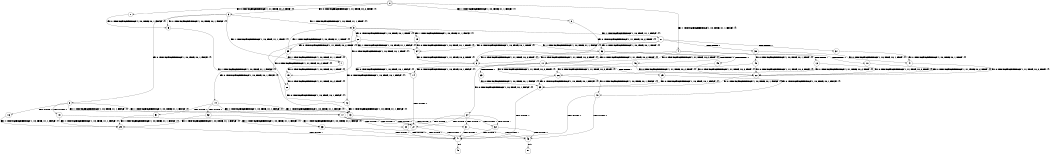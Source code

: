 digraph BCG {
size = "7, 10.5";
center = TRUE;
node [shape = circle];
0 [peripheries = 2];
0 -> 1 [label = "EX !0 !ATOMIC_EXCH_BRANCH (1, +1, TRUE, +0, 2, TRUE) !{}"];
0 -> 2 [label = "EX !1 !ATOMIC_EXCH_BRANCH (1, +0, TRUE, +1, 1, FALSE) !{}"];
0 -> 3 [label = "EX !0 !ATOMIC_EXCH_BRANCH (1, +1, TRUE, +0, 2, TRUE) !{}"];
0 -> 4 [label = "EX !1 !ATOMIC_EXCH_BRANCH (1, +0, TRUE, +1, 1, FALSE) !{}"];
1 -> 5 [label = "EX !0 !ATOMIC_EXCH_BRANCH (1, +0, TRUE, +0, 1, FALSE) !{}"];
2 -> 6 [label = "EX !0 !ATOMIC_EXCH_BRANCH (1, +1, TRUE, +0, 2, TRUE) !{}"];
3 -> 5 [label = "EX !0 !ATOMIC_EXCH_BRANCH (1, +0, TRUE, +0, 1, FALSE) !{}"];
3 -> 7 [label = "EX !1 !ATOMIC_EXCH_BRANCH (1, +0, TRUE, +1, 1, TRUE) !{}"];
3 -> 8 [label = "EX !0 !ATOMIC_EXCH_BRANCH (1, +0, TRUE, +0, 1, FALSE) !{}"];
3 -> 9 [label = "EX !1 !ATOMIC_EXCH_BRANCH (1, +0, TRUE, +1, 1, TRUE) !{}"];
4 -> 6 [label = "EX !0 !ATOMIC_EXCH_BRANCH (1, +1, TRUE, +0, 2, TRUE) !{}"];
4 -> 10 [label = "TERMINATE !1"];
4 -> 11 [label = "EX !0 !ATOMIC_EXCH_BRANCH (1, +1, TRUE, +0, 2, TRUE) !{}"];
4 -> 12 [label = "TERMINATE !1"];
5 -> 13 [label = "EX !1 !ATOMIC_EXCH_BRANCH (1, +0, TRUE, +1, 1, FALSE) !{}"];
6 -> 14 [label = "EX !0 !ATOMIC_EXCH_BRANCH (1, +0, TRUE, +0, 1, FALSE) !{}"];
7 -> 15 [label = "EX !0 !ATOMIC_EXCH_BRANCH (1, +0, TRUE, +0, 1, TRUE) !{}"];
8 -> 13 [label = "EX !1 !ATOMIC_EXCH_BRANCH (1, +0, TRUE, +1, 1, FALSE) !{}"];
8 -> 16 [label = "TERMINATE !0"];
8 -> 17 [label = "EX !1 !ATOMIC_EXCH_BRANCH (1, +0, TRUE, +1, 1, FALSE) !{}"];
8 -> 18 [label = "TERMINATE !0"];
9 -> 15 [label = "EX !0 !ATOMIC_EXCH_BRANCH (1, +0, TRUE, +0, 1, TRUE) !{}"];
9 -> 19 [label = "EX !1 !ATOMIC_EXCH_BRANCH (1, +0, TRUE, +1, 1, FALSE) !{}"];
9 -> 20 [label = "EX !0 !ATOMIC_EXCH_BRANCH (1, +0, TRUE, +0, 1, TRUE) !{}"];
9 -> 21 [label = "EX !1 !ATOMIC_EXCH_BRANCH (1, +0, TRUE, +1, 1, FALSE) !{}"];
10 -> 22 [label = "EX !0 !ATOMIC_EXCH_BRANCH (1, +1, TRUE, +0, 2, TRUE) !{}"];
11 -> 14 [label = "EX !0 !ATOMIC_EXCH_BRANCH (1, +0, TRUE, +0, 1, FALSE) !{}"];
11 -> 23 [label = "TERMINATE !1"];
11 -> 24 [label = "EX !0 !ATOMIC_EXCH_BRANCH (1, +0, TRUE, +0, 1, FALSE) !{}"];
11 -> 25 [label = "TERMINATE !1"];
12 -> 22 [label = "EX !0 !ATOMIC_EXCH_BRANCH (1, +1, TRUE, +0, 2, TRUE) !{}"];
12 -> 26 [label = "EX !0 !ATOMIC_EXCH_BRANCH (1, +1, TRUE, +0, 2, TRUE) !{}"];
13 -> 27 [label = "TERMINATE !0"];
14 -> 27 [label = "TERMINATE !0"];
15 -> 28 [label = "EX !0 !ATOMIC_EXCH_BRANCH (1, +1, TRUE, +0, 2, TRUE) !{}"];
16 -> 29 [label = "EX !1 !ATOMIC_EXCH_BRANCH (1, +0, TRUE, +1, 1, FALSE) !{}"];
17 -> 27 [label = "TERMINATE !0"];
17 -> 30 [label = "TERMINATE !1"];
17 -> 31 [label = "TERMINATE !0"];
17 -> 32 [label = "TERMINATE !1"];
18 -> 29 [label = "EX !1 !ATOMIC_EXCH_BRANCH (1, +0, TRUE, +1, 1, FALSE) !{}"];
18 -> 33 [label = "EX !1 !ATOMIC_EXCH_BRANCH (1, +0, TRUE, +1, 1, FALSE) !{}"];
19 -> 34 [label = "EX !0 !ATOMIC_EXCH_BRANCH (1, +0, TRUE, +0, 1, TRUE) !{}"];
20 -> 28 [label = "EX !0 !ATOMIC_EXCH_BRANCH (1, +1, TRUE, +0, 2, TRUE) !{}"];
20 -> 34 [label = "EX !1 !ATOMIC_EXCH_BRANCH (1, +0, TRUE, +1, 1, FALSE) !{}"];
20 -> 35 [label = "EX !0 !ATOMIC_EXCH_BRANCH (1, +1, TRUE, +0, 2, TRUE) !{}"];
20 -> 36 [label = "EX !1 !ATOMIC_EXCH_BRANCH (1, +0, TRUE, +1, 1, FALSE) !{}"];
21 -> 34 [label = "EX !0 !ATOMIC_EXCH_BRANCH (1, +0, TRUE, +0, 1, TRUE) !{}"];
21 -> 37 [label = "TERMINATE !1"];
21 -> 36 [label = "EX !0 !ATOMIC_EXCH_BRANCH (1, +0, TRUE, +0, 1, TRUE) !{}"];
21 -> 38 [label = "TERMINATE !1"];
22 -> 39 [label = "EX !0 !ATOMIC_EXCH_BRANCH (1, +0, TRUE, +0, 1, FALSE) !{}"];
23 -> 39 [label = "EX !0 !ATOMIC_EXCH_BRANCH (1, +0, TRUE, +0, 1, FALSE) !{}"];
24 -> 27 [label = "TERMINATE !0"];
24 -> 30 [label = "TERMINATE !1"];
24 -> 31 [label = "TERMINATE !0"];
24 -> 32 [label = "TERMINATE !1"];
25 -> 39 [label = "EX !0 !ATOMIC_EXCH_BRANCH (1, +0, TRUE, +0, 1, FALSE) !{}"];
25 -> 40 [label = "EX !0 !ATOMIC_EXCH_BRANCH (1, +0, TRUE, +0, 1, FALSE) !{}"];
26 -> 39 [label = "EX !0 !ATOMIC_EXCH_BRANCH (1, +0, TRUE, +0, 1, FALSE) !{}"];
26 -> 40 [label = "EX !0 !ATOMIC_EXCH_BRANCH (1, +0, TRUE, +0, 1, FALSE) !{}"];
27 -> 41 [label = "TERMINATE !1"];
28 -> 42 [label = "EX !0 !ATOMIC_EXCH_BRANCH (1, +0, TRUE, +0, 1, FALSE) !{}"];
29 -> 41 [label = "TERMINATE !1"];
30 -> 41 [label = "TERMINATE !0"];
31 -> 41 [label = "TERMINATE !1"];
31 -> 43 [label = "TERMINATE !1"];
32 -> 41 [label = "TERMINATE !0"];
32 -> 43 [label = "TERMINATE !0"];
33 -> 41 [label = "TERMINATE !1"];
33 -> 43 [label = "TERMINATE !1"];
34 -> 6 [label = "EX !0 !ATOMIC_EXCH_BRANCH (1, +1, TRUE, +0, 2, TRUE) !{}"];
35 -> 42 [label = "EX !0 !ATOMIC_EXCH_BRANCH (1, +0, TRUE, +0, 1, FALSE) !{}"];
35 -> 7 [label = "EX !1 !ATOMIC_EXCH_BRANCH (1, +0, TRUE, +1, 1, TRUE) !{}"];
35 -> 44 [label = "EX !0 !ATOMIC_EXCH_BRANCH (1, +0, TRUE, +0, 1, FALSE) !{}"];
35 -> 9 [label = "EX !1 !ATOMIC_EXCH_BRANCH (1, +0, TRUE, +1, 1, TRUE) !{}"];
36 -> 6 [label = "EX !0 !ATOMIC_EXCH_BRANCH (1, +1, TRUE, +0, 2, TRUE) !{}"];
36 -> 45 [label = "TERMINATE !1"];
36 -> 11 [label = "EX !0 !ATOMIC_EXCH_BRANCH (1, +1, TRUE, +0, 2, TRUE) !{}"];
36 -> 46 [label = "TERMINATE !1"];
37 -> 47 [label = "EX !0 !ATOMIC_EXCH_BRANCH (1, +0, TRUE, +0, 1, TRUE) !{}"];
38 -> 47 [label = "EX !0 !ATOMIC_EXCH_BRANCH (1, +0, TRUE, +0, 1, TRUE) !{}"];
38 -> 48 [label = "EX !0 !ATOMIC_EXCH_BRANCH (1, +0, TRUE, +0, 1, TRUE) !{}"];
39 -> 41 [label = "TERMINATE !0"];
40 -> 41 [label = "TERMINATE !0"];
40 -> 43 [label = "TERMINATE !0"];
41 -> 49 [label = "exit"];
42 -> 13 [label = "EX !1 !ATOMIC_EXCH_BRANCH (1, +0, TRUE, +1, 1, FALSE) !{}"];
43 -> 50 [label = "exit"];
44 -> 13 [label = "EX !1 !ATOMIC_EXCH_BRANCH (1, +0, TRUE, +1, 1, FALSE) !{}"];
44 -> 51 [label = "TERMINATE !0"];
44 -> 17 [label = "EX !1 !ATOMIC_EXCH_BRANCH (1, +0, TRUE, +1, 1, FALSE) !{}"];
44 -> 52 [label = "TERMINATE !0"];
45 -> 22 [label = "EX !0 !ATOMIC_EXCH_BRANCH (1, +1, TRUE, +0, 2, TRUE) !{}"];
46 -> 22 [label = "EX !0 !ATOMIC_EXCH_BRANCH (1, +1, TRUE, +0, 2, TRUE) !{}"];
46 -> 26 [label = "EX !0 !ATOMIC_EXCH_BRANCH (1, +1, TRUE, +0, 2, TRUE) !{}"];
47 -> 22 [label = "EX !0 !ATOMIC_EXCH_BRANCH (1, +1, TRUE, +0, 2, TRUE) !{}"];
48 -> 22 [label = "EX !0 !ATOMIC_EXCH_BRANCH (1, +1, TRUE, +0, 2, TRUE) !{}"];
48 -> 26 [label = "EX !0 !ATOMIC_EXCH_BRANCH (1, +1, TRUE, +0, 2, TRUE) !{}"];
51 -> 29 [label = "EX !1 !ATOMIC_EXCH_BRANCH (1, +0, TRUE, +1, 1, FALSE) !{}"];
52 -> 29 [label = "EX !1 !ATOMIC_EXCH_BRANCH (1, +0, TRUE, +1, 1, FALSE) !{}"];
52 -> 33 [label = "EX !1 !ATOMIC_EXCH_BRANCH (1, +0, TRUE, +1, 1, FALSE) !{}"];
}
